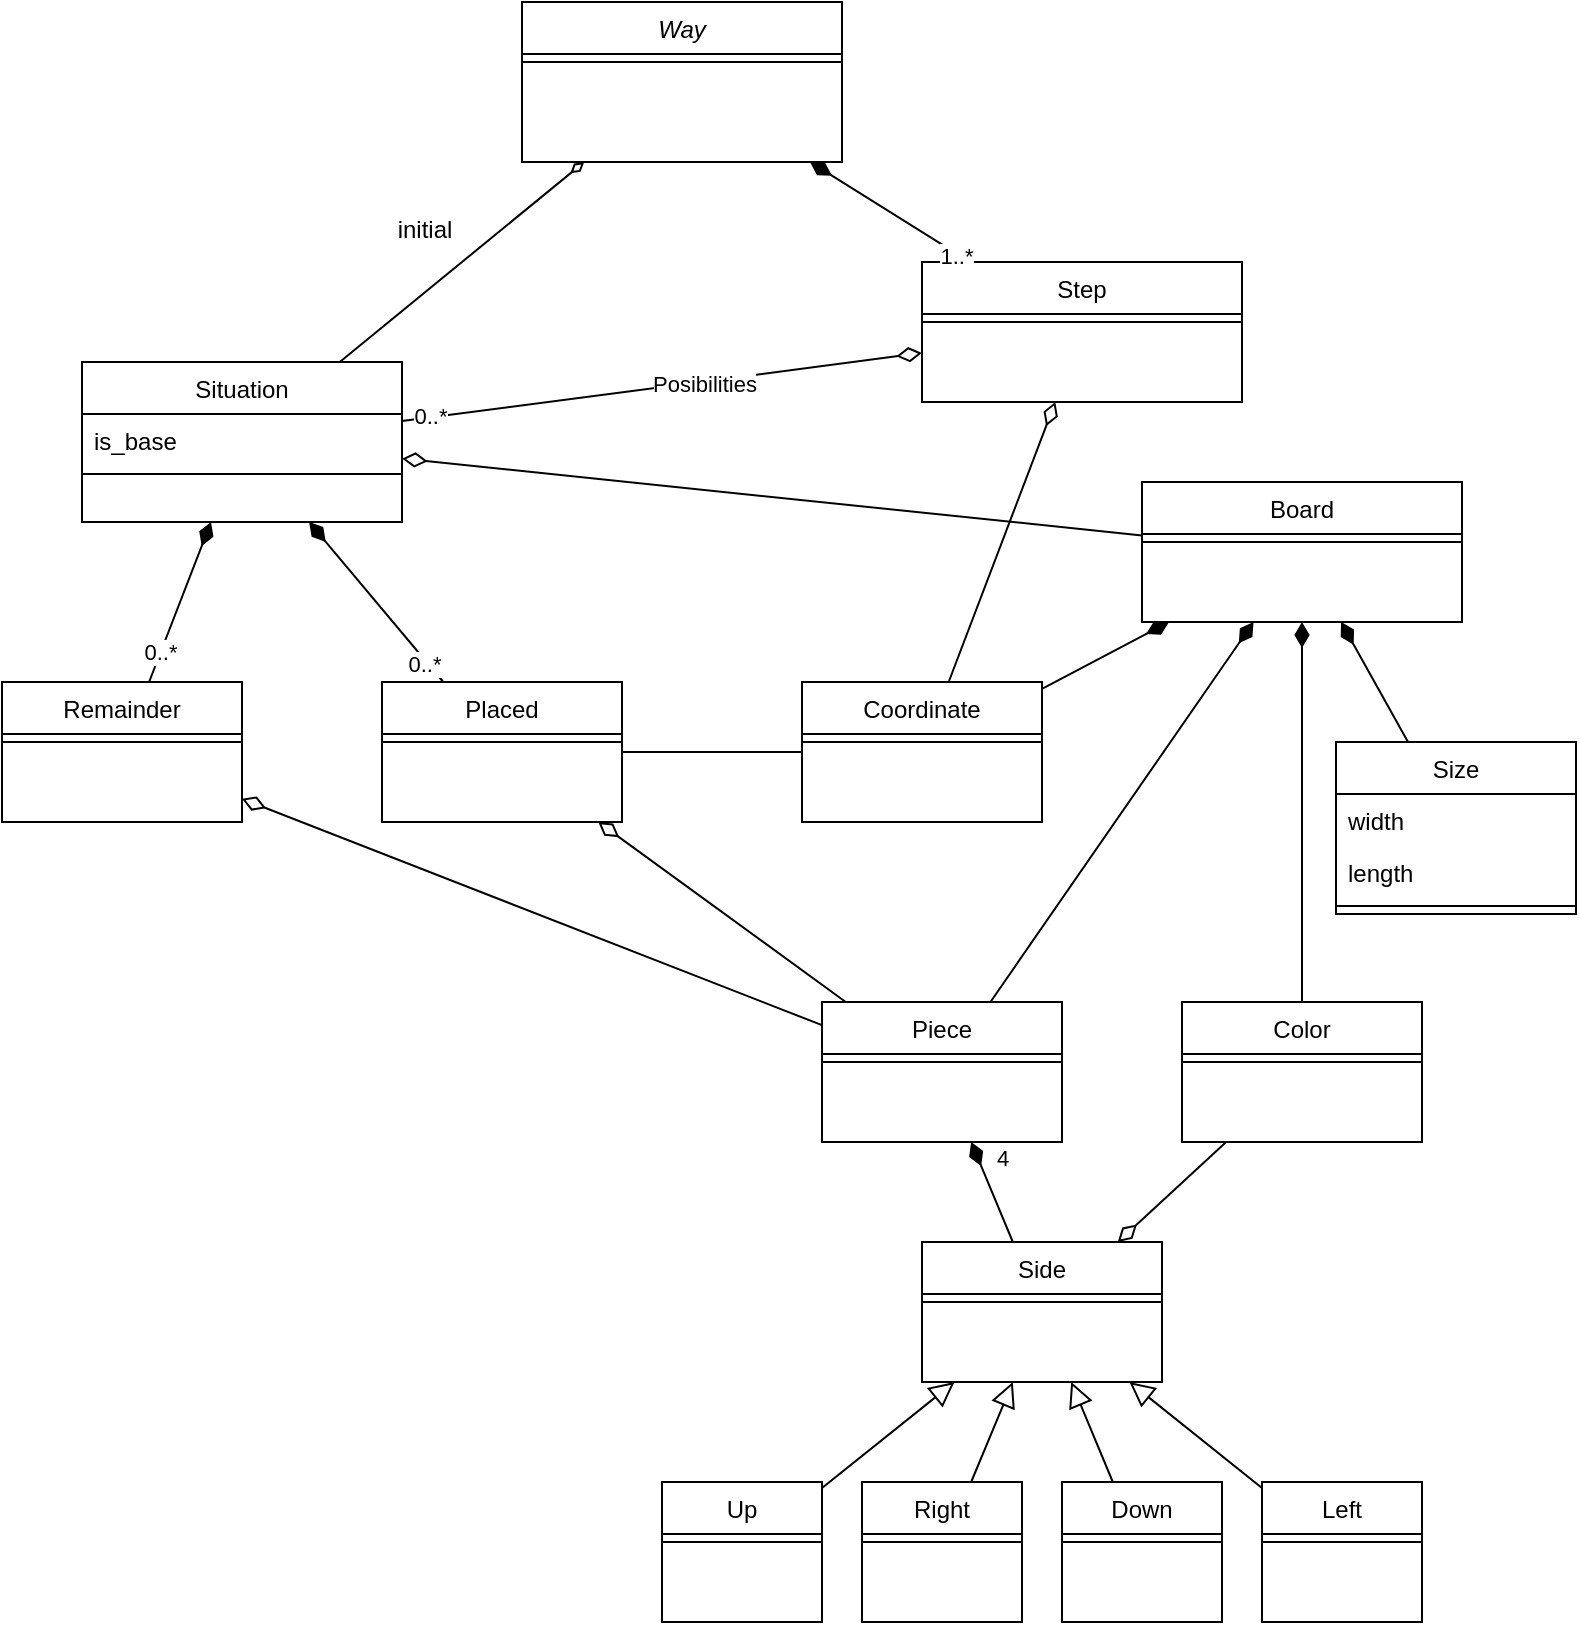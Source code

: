 <mxfile version="13.9.7" type="github">
  <diagram id="C5RBs43oDa-KdzZeNtuy" name="Page-1">
    <mxGraphModel dx="1038" dy="615" grid="1" gridSize="10" guides="1" tooltips="1" connect="1" arrows="1" fold="1" page="1" pageScale="1" pageWidth="827" pageHeight="1169" math="0" shadow="0">
      <root>
        <mxCell id="WIyWlLk6GJQsqaUBKTNV-0" />
        <mxCell id="WIyWlLk6GJQsqaUBKTNV-1" parent="WIyWlLk6GJQsqaUBKTNV-0" />
        <mxCell id="zkfFHV4jXpPFQw0GAbJ--0" value="Way" style="swimlane;fontStyle=2;align=center;verticalAlign=top;childLayout=stackLayout;horizontal=1;startSize=26;horizontalStack=0;resizeParent=1;resizeLast=0;collapsible=1;marginBottom=0;rounded=0;shadow=0;strokeWidth=1;" parent="WIyWlLk6GJQsqaUBKTNV-1" vertex="1">
          <mxGeometry x="300" y="20" width="160" height="80" as="geometry">
            <mxRectangle x="230" y="140" width="160" height="26" as="alternateBounds" />
          </mxGeometry>
        </mxCell>
        <mxCell id="zkfFHV4jXpPFQw0GAbJ--4" value="" style="line;html=1;strokeWidth=1;align=left;verticalAlign=middle;spacingTop=-1;spacingLeft=3;spacingRight=3;rotatable=0;labelPosition=right;points=[];portConstraint=eastwest;" parent="zkfFHV4jXpPFQw0GAbJ--0" vertex="1">
          <mxGeometry y="26" width="160" height="8" as="geometry" />
        </mxCell>
        <mxCell id="zkfFHV4jXpPFQw0GAbJ--6" value="Step" style="swimlane;fontStyle=0;align=center;verticalAlign=top;childLayout=stackLayout;horizontal=1;startSize=26;horizontalStack=0;resizeParent=1;resizeLast=0;collapsible=1;marginBottom=0;rounded=0;shadow=0;strokeWidth=1;" parent="WIyWlLk6GJQsqaUBKTNV-1" vertex="1">
          <mxGeometry x="500" y="150" width="160" height="70" as="geometry">
            <mxRectangle x="130" y="380" width="160" height="26" as="alternateBounds" />
          </mxGeometry>
        </mxCell>
        <mxCell id="zkfFHV4jXpPFQw0GAbJ--9" value="" style="line;html=1;strokeWidth=1;align=left;verticalAlign=middle;spacingTop=-1;spacingLeft=3;spacingRight=3;rotatable=0;labelPosition=right;points=[];portConstraint=eastwest;" parent="zkfFHV4jXpPFQw0GAbJ--6" vertex="1">
          <mxGeometry y="26" width="160" height="8" as="geometry" />
        </mxCell>
        <mxCell id="zkfFHV4jXpPFQw0GAbJ--12" value="" style="endArrow=diamondThin;endSize=10;endFill=1;shadow=0;strokeWidth=1;rounded=0;elbow=vertical;" parent="WIyWlLk6GJQsqaUBKTNV-1" source="zkfFHV4jXpPFQw0GAbJ--6" target="zkfFHV4jXpPFQw0GAbJ--0" edge="1">
          <mxGeometry width="160" relative="1" as="geometry">
            <mxPoint x="200" y="203" as="sourcePoint" />
            <mxPoint x="200" y="203" as="targetPoint" />
          </mxGeometry>
        </mxCell>
        <mxCell id="UcU_NWEzYsIXeKgtTVGA-0" value="1..*" style="edgeLabel;html=1;align=center;verticalAlign=middle;resizable=0;points=[];" vertex="1" connectable="0" parent="zkfFHV4jXpPFQw0GAbJ--12">
          <mxGeometry x="-0.817" relative="1" as="geometry">
            <mxPoint y="1" as="offset" />
          </mxGeometry>
        </mxCell>
        <mxCell id="zkfFHV4jXpPFQw0GAbJ--13" value="Board" style="swimlane;fontStyle=0;align=center;verticalAlign=top;childLayout=stackLayout;horizontal=1;startSize=26;horizontalStack=0;resizeParent=1;resizeLast=0;collapsible=1;marginBottom=0;rounded=0;shadow=0;strokeWidth=1;" parent="WIyWlLk6GJQsqaUBKTNV-1" vertex="1">
          <mxGeometry x="610" y="260" width="160" height="70" as="geometry">
            <mxRectangle x="340" y="380" width="170" height="26" as="alternateBounds" />
          </mxGeometry>
        </mxCell>
        <mxCell id="zkfFHV4jXpPFQw0GAbJ--15" value="" style="line;html=1;strokeWidth=1;align=left;verticalAlign=middle;spacingTop=-1;spacingLeft=3;spacingRight=3;rotatable=0;labelPosition=right;points=[];portConstraint=eastwest;" parent="zkfFHV4jXpPFQw0GAbJ--13" vertex="1">
          <mxGeometry y="26" width="160" height="8" as="geometry" />
        </mxCell>
        <mxCell id="zkfFHV4jXpPFQw0GAbJ--16" value="" style="endArrow=diamondThin;endSize=10;endFill=0;shadow=0;strokeWidth=1;rounded=0;elbow=vertical;" parent="WIyWlLk6GJQsqaUBKTNV-1" source="zkfFHV4jXpPFQw0GAbJ--13" target="zkfFHV4jXpPFQw0GAbJ--17" edge="1">
          <mxGeometry width="160" relative="1" as="geometry">
            <mxPoint x="210" y="373" as="sourcePoint" />
            <mxPoint x="310" y="271" as="targetPoint" />
          </mxGeometry>
        </mxCell>
        <mxCell id="zkfFHV4jXpPFQw0GAbJ--17" value="Situation" style="swimlane;fontStyle=0;align=center;verticalAlign=top;childLayout=stackLayout;horizontal=1;startSize=26;horizontalStack=0;resizeParent=1;resizeLast=0;collapsible=1;marginBottom=0;rounded=0;shadow=0;strokeWidth=1;" parent="WIyWlLk6GJQsqaUBKTNV-1" vertex="1">
          <mxGeometry x="80" y="200" width="160" height="80" as="geometry">
            <mxRectangle x="550" y="140" width="160" height="26" as="alternateBounds" />
          </mxGeometry>
        </mxCell>
        <mxCell id="zkfFHV4jXpPFQw0GAbJ--18" value="is_base" style="text;align=left;verticalAlign=top;spacingLeft=4;spacingRight=4;overflow=hidden;rotatable=0;points=[[0,0.5],[1,0.5]];portConstraint=eastwest;" parent="zkfFHV4jXpPFQw0GAbJ--17" vertex="1">
          <mxGeometry y="26" width="160" height="26" as="geometry" />
        </mxCell>
        <mxCell id="zkfFHV4jXpPFQw0GAbJ--23" value="" style="line;html=1;strokeWidth=1;align=left;verticalAlign=middle;spacingTop=-1;spacingLeft=3;spacingRight=3;rotatable=0;labelPosition=right;points=[];portConstraint=eastwest;" parent="zkfFHV4jXpPFQw0GAbJ--17" vertex="1">
          <mxGeometry y="52" width="160" height="8" as="geometry" />
        </mxCell>
        <mxCell id="zkfFHV4jXpPFQw0GAbJ--26" value="" style="endArrow=none;shadow=0;strokeWidth=1;rounded=0;endFill=0;elbow=vertical;startArrow=diamondThin;startFill=0;" parent="WIyWlLk6GJQsqaUBKTNV-1" source="zkfFHV4jXpPFQw0GAbJ--0" target="zkfFHV4jXpPFQw0GAbJ--17" edge="1">
          <mxGeometry x="0.5" y="41" relative="1" as="geometry">
            <mxPoint x="380" y="192" as="sourcePoint" />
            <mxPoint x="540" y="192" as="targetPoint" />
            <mxPoint x="-40" y="32" as="offset" />
          </mxGeometry>
        </mxCell>
        <mxCell id="zkfFHV4jXpPFQw0GAbJ--29" value="initial" style="text;html=1;resizable=0;points=[];;align=center;verticalAlign=middle;labelBackgroundColor=none;rounded=0;shadow=0;strokeWidth=1;fontSize=12;" parent="zkfFHV4jXpPFQw0GAbJ--26" vertex="1" connectable="0">
          <mxGeometry x="0.5" y="49" relative="1" as="geometry">
            <mxPoint x="-20" y="-79.3" as="offset" />
          </mxGeometry>
        </mxCell>
        <mxCell id="UcU_NWEzYsIXeKgtTVGA-1" value="" style="endArrow=diamondThin;endSize=10;endFill=0;shadow=0;strokeWidth=1;rounded=0;elbow=vertical;" edge="1" parent="WIyWlLk6GJQsqaUBKTNV-1" source="zkfFHV4jXpPFQw0GAbJ--17" target="zkfFHV4jXpPFQw0GAbJ--6">
          <mxGeometry width="160" relative="1" as="geometry">
            <mxPoint x="442" y="360" as="sourcePoint" />
            <mxPoint x="533.429" y="260" as="targetPoint" />
          </mxGeometry>
        </mxCell>
        <mxCell id="UcU_NWEzYsIXeKgtTVGA-2" value="Posibilities" style="edgeLabel;html=1;align=center;verticalAlign=middle;resizable=0;points=[];" vertex="1" connectable="0" parent="UcU_NWEzYsIXeKgtTVGA-1">
          <mxGeometry x="0.154" y="-1" relative="1" as="geometry">
            <mxPoint as="offset" />
          </mxGeometry>
        </mxCell>
        <mxCell id="UcU_NWEzYsIXeKgtTVGA-4" value="0..*" style="edgeLabel;html=1;align=center;verticalAlign=middle;resizable=0;points=[];" vertex="1" connectable="0" parent="UcU_NWEzYsIXeKgtTVGA-1">
          <mxGeometry x="-0.891" y="1" relative="1" as="geometry">
            <mxPoint as="offset" />
          </mxGeometry>
        </mxCell>
        <mxCell id="UcU_NWEzYsIXeKgtTVGA-5" value="Piece" style="swimlane;fontStyle=0;align=center;verticalAlign=top;childLayout=stackLayout;horizontal=1;startSize=26;horizontalStack=0;resizeParent=1;resizeLast=0;collapsible=1;marginBottom=0;rounded=0;shadow=0;strokeWidth=1;" vertex="1" parent="WIyWlLk6GJQsqaUBKTNV-1">
          <mxGeometry x="450" y="520" width="120" height="70" as="geometry">
            <mxRectangle x="340" y="380" width="170" height="26" as="alternateBounds" />
          </mxGeometry>
        </mxCell>
        <mxCell id="UcU_NWEzYsIXeKgtTVGA-6" value="" style="line;html=1;strokeWidth=1;align=left;verticalAlign=middle;spacingTop=-1;spacingLeft=3;spacingRight=3;rotatable=0;labelPosition=right;points=[];portConstraint=eastwest;" vertex="1" parent="UcU_NWEzYsIXeKgtTVGA-5">
          <mxGeometry y="26" width="120" height="8" as="geometry" />
        </mxCell>
        <mxCell id="UcU_NWEzYsIXeKgtTVGA-7" value="Color" style="swimlane;fontStyle=0;align=center;verticalAlign=top;childLayout=stackLayout;horizontal=1;startSize=26;horizontalStack=0;resizeParent=1;resizeLast=0;collapsible=1;marginBottom=0;rounded=0;shadow=0;strokeWidth=1;" vertex="1" parent="WIyWlLk6GJQsqaUBKTNV-1">
          <mxGeometry x="630" y="520" width="120" height="70" as="geometry">
            <mxRectangle x="340" y="380" width="170" height="26" as="alternateBounds" />
          </mxGeometry>
        </mxCell>
        <mxCell id="UcU_NWEzYsIXeKgtTVGA-8" value="" style="line;html=1;strokeWidth=1;align=left;verticalAlign=middle;spacingTop=-1;spacingLeft=3;spacingRight=3;rotatable=0;labelPosition=right;points=[];portConstraint=eastwest;" vertex="1" parent="UcU_NWEzYsIXeKgtTVGA-7">
          <mxGeometry y="26" width="120" height="8" as="geometry" />
        </mxCell>
        <mxCell id="UcU_NWEzYsIXeKgtTVGA-9" value="Coordinate" style="swimlane;fontStyle=0;align=center;verticalAlign=top;childLayout=stackLayout;horizontal=1;startSize=26;horizontalStack=0;resizeParent=1;resizeLast=0;collapsible=1;marginBottom=0;rounded=0;shadow=0;strokeWidth=1;" vertex="1" parent="WIyWlLk6GJQsqaUBKTNV-1">
          <mxGeometry x="440" y="360" width="120" height="70" as="geometry">
            <mxRectangle x="340" y="380" width="170" height="26" as="alternateBounds" />
          </mxGeometry>
        </mxCell>
        <mxCell id="UcU_NWEzYsIXeKgtTVGA-10" value="" style="line;html=1;strokeWidth=1;align=left;verticalAlign=middle;spacingTop=-1;spacingLeft=3;spacingRight=3;rotatable=0;labelPosition=right;points=[];portConstraint=eastwest;" vertex="1" parent="UcU_NWEzYsIXeKgtTVGA-9">
          <mxGeometry y="26" width="120" height="8" as="geometry" />
        </mxCell>
        <mxCell id="UcU_NWEzYsIXeKgtTVGA-11" value="" style="endArrow=diamondThin;endSize=10;endFill=1;shadow=0;strokeWidth=1;rounded=0;elbow=vertical;" edge="1" parent="WIyWlLk6GJQsqaUBKTNV-1" source="UcU_NWEzYsIXeKgtTVGA-5" target="zkfFHV4jXpPFQw0GAbJ--13">
          <mxGeometry width="160" relative="1" as="geometry">
            <mxPoint x="626" y="360" as="sourcePoint" />
            <mxPoint x="586" y="260" as="targetPoint" />
          </mxGeometry>
        </mxCell>
        <mxCell id="UcU_NWEzYsIXeKgtTVGA-12" value="" style="endArrow=diamondThin;endSize=10;endFill=1;shadow=0;strokeWidth=1;rounded=0;elbow=vertical;" edge="1" parent="WIyWlLk6GJQsqaUBKTNV-1" source="UcU_NWEzYsIXeKgtTVGA-9" target="zkfFHV4jXpPFQw0GAbJ--13">
          <mxGeometry width="160" relative="1" as="geometry">
            <mxPoint x="640" y="515" as="sourcePoint" />
            <mxPoint x="640" y="430" as="targetPoint" />
          </mxGeometry>
        </mxCell>
        <mxCell id="UcU_NWEzYsIXeKgtTVGA-13" value="" style="endArrow=diamondThin;endSize=10;endFill=1;shadow=0;strokeWidth=1;rounded=0;elbow=vertical;" edge="1" parent="WIyWlLk6GJQsqaUBKTNV-1" source="UcU_NWEzYsIXeKgtTVGA-7" target="zkfFHV4jXpPFQw0GAbJ--13">
          <mxGeometry width="160" relative="1" as="geometry">
            <mxPoint x="470" y="515" as="sourcePoint" />
            <mxPoint x="640" y="430" as="targetPoint" />
          </mxGeometry>
        </mxCell>
        <mxCell id="UcU_NWEzYsIXeKgtTVGA-14" value="" style="endArrow=diamondThin;endSize=10;endFill=0;shadow=0;strokeWidth=1;rounded=0;elbow=vertical;" edge="1" parent="WIyWlLk6GJQsqaUBKTNV-1" source="UcU_NWEzYsIXeKgtTVGA-9" target="zkfFHV4jXpPFQw0GAbJ--6">
          <mxGeometry width="160" relative="1" as="geometry">
            <mxPoint x="615.517" y="330" as="sourcePoint" />
            <mxPoint x="586.552" y="260" as="targetPoint" />
          </mxGeometry>
        </mxCell>
        <mxCell id="UcU_NWEzYsIXeKgtTVGA-15" value="Side" style="swimlane;fontStyle=0;align=center;verticalAlign=top;childLayout=stackLayout;horizontal=1;startSize=26;horizontalStack=0;resizeParent=1;resizeLast=0;collapsible=1;marginBottom=0;rounded=0;shadow=0;strokeWidth=1;" vertex="1" parent="WIyWlLk6GJQsqaUBKTNV-1">
          <mxGeometry x="500" y="640" width="120" height="70" as="geometry">
            <mxRectangle x="340" y="380" width="170" height="26" as="alternateBounds" />
          </mxGeometry>
        </mxCell>
        <mxCell id="UcU_NWEzYsIXeKgtTVGA-16" value="" style="line;html=1;strokeWidth=1;align=left;verticalAlign=middle;spacingTop=-1;spacingLeft=3;spacingRight=3;rotatable=0;labelPosition=right;points=[];portConstraint=eastwest;" vertex="1" parent="UcU_NWEzYsIXeKgtTVGA-15">
          <mxGeometry y="26" width="120" height="8" as="geometry" />
        </mxCell>
        <mxCell id="UcU_NWEzYsIXeKgtTVGA-17" value="" style="endArrow=diamondThin;endSize=10;endFill=1;shadow=0;strokeWidth=1;rounded=0;elbow=vertical;" edge="1" parent="WIyWlLk6GJQsqaUBKTNV-1" source="UcU_NWEzYsIXeKgtTVGA-15" target="UcU_NWEzYsIXeKgtTVGA-5">
          <mxGeometry width="160" relative="1" as="geometry">
            <mxPoint x="649.737" y="520" as="sourcePoint" />
            <mxPoint x="580.263" y="400" as="targetPoint" />
          </mxGeometry>
        </mxCell>
        <mxCell id="UcU_NWEzYsIXeKgtTVGA-31" value="4" style="edgeLabel;html=1;align=center;verticalAlign=middle;resizable=0;points=[];" vertex="1" connectable="0" parent="UcU_NWEzYsIXeKgtTVGA-17">
          <mxGeometry x="0.621" y="-4" relative="1" as="geometry">
            <mxPoint x="7.8" as="offset" />
          </mxGeometry>
        </mxCell>
        <mxCell id="UcU_NWEzYsIXeKgtTVGA-18" value="" style="endArrow=diamondThin;endSize=10;endFill=0;shadow=0;strokeWidth=1;rounded=0;elbow=vertical;" edge="1" parent="WIyWlLk6GJQsqaUBKTNV-1" source="UcU_NWEzYsIXeKgtTVGA-7" target="UcU_NWEzYsIXeKgtTVGA-15">
          <mxGeometry width="160" relative="1" as="geometry">
            <mxPoint x="519.211" y="520" as="sourcePoint" />
            <mxPoint x="550.789" y="400" as="targetPoint" />
          </mxGeometry>
        </mxCell>
        <mxCell id="UcU_NWEzYsIXeKgtTVGA-19" value="Up" style="swimlane;fontStyle=0;align=center;verticalAlign=top;childLayout=stackLayout;horizontal=1;startSize=26;horizontalStack=0;resizeParent=1;resizeLast=0;collapsible=1;marginBottom=0;rounded=0;shadow=0;strokeWidth=1;" vertex="1" parent="WIyWlLk6GJQsqaUBKTNV-1">
          <mxGeometry x="370" y="760" width="80" height="70" as="geometry">
            <mxRectangle x="340" y="380" width="170" height="26" as="alternateBounds" />
          </mxGeometry>
        </mxCell>
        <mxCell id="UcU_NWEzYsIXeKgtTVGA-20" value="" style="line;html=1;strokeWidth=1;align=left;verticalAlign=middle;spacingTop=-1;spacingLeft=3;spacingRight=3;rotatable=0;labelPosition=right;points=[];portConstraint=eastwest;" vertex="1" parent="UcU_NWEzYsIXeKgtTVGA-19">
          <mxGeometry y="26" width="80" height="8" as="geometry" />
        </mxCell>
        <mxCell id="UcU_NWEzYsIXeKgtTVGA-21" value="" style="endArrow=block;endSize=10;endFill=0;shadow=0;strokeWidth=1;rounded=0;elbow=vertical;" edge="1" parent="WIyWlLk6GJQsqaUBKTNV-1" source="UcU_NWEzYsIXeKgtTVGA-19" target="UcU_NWEzYsIXeKgtTVGA-15">
          <mxGeometry width="160" relative="1" as="geometry">
            <mxPoint x="527.5" y="590" as="sourcePoint" />
            <mxPoint x="552.5" y="640" as="targetPoint" />
          </mxGeometry>
        </mxCell>
        <mxCell id="UcU_NWEzYsIXeKgtTVGA-22" value="Right" style="swimlane;fontStyle=0;align=center;verticalAlign=top;childLayout=stackLayout;horizontal=1;startSize=26;horizontalStack=0;resizeParent=1;resizeLast=0;collapsible=1;marginBottom=0;rounded=0;shadow=0;strokeWidth=1;" vertex="1" parent="WIyWlLk6GJQsqaUBKTNV-1">
          <mxGeometry x="470" y="760" width="80" height="70" as="geometry">
            <mxRectangle x="340" y="380" width="170" height="26" as="alternateBounds" />
          </mxGeometry>
        </mxCell>
        <mxCell id="UcU_NWEzYsIXeKgtTVGA-23" value="" style="line;html=1;strokeWidth=1;align=left;verticalAlign=middle;spacingTop=-1;spacingLeft=3;spacingRight=3;rotatable=0;labelPosition=right;points=[];portConstraint=eastwest;" vertex="1" parent="UcU_NWEzYsIXeKgtTVGA-22">
          <mxGeometry y="26" width="80" height="8" as="geometry" />
        </mxCell>
        <mxCell id="UcU_NWEzYsIXeKgtTVGA-24" value="Down" style="swimlane;fontStyle=0;align=center;verticalAlign=top;childLayout=stackLayout;horizontal=1;startSize=26;horizontalStack=0;resizeParent=1;resizeLast=0;collapsible=1;marginBottom=0;rounded=0;shadow=0;strokeWidth=1;" vertex="1" parent="WIyWlLk6GJQsqaUBKTNV-1">
          <mxGeometry x="570" y="760" width="80" height="70" as="geometry">
            <mxRectangle x="340" y="380" width="170" height="26" as="alternateBounds" />
          </mxGeometry>
        </mxCell>
        <mxCell id="UcU_NWEzYsIXeKgtTVGA-25" value="" style="line;html=1;strokeWidth=1;align=left;verticalAlign=middle;spacingTop=-1;spacingLeft=3;spacingRight=3;rotatable=0;labelPosition=right;points=[];portConstraint=eastwest;" vertex="1" parent="UcU_NWEzYsIXeKgtTVGA-24">
          <mxGeometry y="26" width="80" height="8" as="geometry" />
        </mxCell>
        <mxCell id="UcU_NWEzYsIXeKgtTVGA-26" value="Left" style="swimlane;fontStyle=0;align=center;verticalAlign=top;childLayout=stackLayout;horizontal=1;startSize=26;horizontalStack=0;resizeParent=1;resizeLast=0;collapsible=1;marginBottom=0;rounded=0;shadow=0;strokeWidth=1;" vertex="1" parent="WIyWlLk6GJQsqaUBKTNV-1">
          <mxGeometry x="670" y="760" width="80" height="70" as="geometry">
            <mxRectangle x="340" y="380" width="170" height="26" as="alternateBounds" />
          </mxGeometry>
        </mxCell>
        <mxCell id="UcU_NWEzYsIXeKgtTVGA-27" value="" style="line;html=1;strokeWidth=1;align=left;verticalAlign=middle;spacingTop=-1;spacingLeft=3;spacingRight=3;rotatable=0;labelPosition=right;points=[];portConstraint=eastwest;" vertex="1" parent="UcU_NWEzYsIXeKgtTVGA-26">
          <mxGeometry y="26" width="80" height="8" as="geometry" />
        </mxCell>
        <mxCell id="UcU_NWEzYsIXeKgtTVGA-28" value="" style="endArrow=block;endSize=10;endFill=0;shadow=0;strokeWidth=1;rounded=0;elbow=vertical;" edge="1" parent="WIyWlLk6GJQsqaUBKTNV-1" source="UcU_NWEzYsIXeKgtTVGA-22" target="UcU_NWEzYsIXeKgtTVGA-15">
          <mxGeometry width="160" relative="1" as="geometry">
            <mxPoint x="410" y="771" as="sourcePoint" />
            <mxPoint x="511.667" y="710" as="targetPoint" />
          </mxGeometry>
        </mxCell>
        <mxCell id="UcU_NWEzYsIXeKgtTVGA-29" value="" style="endArrow=block;endSize=10;endFill=0;shadow=0;strokeWidth=1;rounded=0;elbow=vertical;" edge="1" parent="WIyWlLk6GJQsqaUBKTNV-1" source="UcU_NWEzYsIXeKgtTVGA-24" target="UcU_NWEzYsIXeKgtTVGA-15">
          <mxGeometry width="160" relative="1" as="geometry">
            <mxPoint x="498.922" y="760" as="sourcePoint" />
            <mxPoint x="511.667" y="710" as="targetPoint" />
          </mxGeometry>
        </mxCell>
        <mxCell id="UcU_NWEzYsIXeKgtTVGA-30" value="" style="endArrow=block;endSize=10;endFill=0;shadow=0;strokeWidth=1;rounded=0;elbow=vertical;" edge="1" parent="WIyWlLk6GJQsqaUBKTNV-1" source="UcU_NWEzYsIXeKgtTVGA-26" target="UcU_NWEzYsIXeKgtTVGA-15">
          <mxGeometry width="160" relative="1" as="geometry">
            <mxPoint x="567.456" y="770" as="sourcePoint" />
            <mxPoint x="511.667" y="710" as="targetPoint" />
          </mxGeometry>
        </mxCell>
        <mxCell id="UcU_NWEzYsIXeKgtTVGA-32" value="Placed" style="swimlane;fontStyle=0;align=center;verticalAlign=top;childLayout=stackLayout;horizontal=1;startSize=26;horizontalStack=0;resizeParent=1;resizeLast=0;collapsible=1;marginBottom=0;rounded=0;shadow=0;strokeWidth=1;" vertex="1" parent="WIyWlLk6GJQsqaUBKTNV-1">
          <mxGeometry x="230" y="360" width="120" height="70" as="geometry">
            <mxRectangle x="340" y="380" width="170" height="26" as="alternateBounds" />
          </mxGeometry>
        </mxCell>
        <mxCell id="UcU_NWEzYsIXeKgtTVGA-33" value="" style="line;html=1;strokeWidth=1;align=left;verticalAlign=middle;spacingTop=-1;spacingLeft=3;spacingRight=3;rotatable=0;labelPosition=right;points=[];portConstraint=eastwest;" vertex="1" parent="UcU_NWEzYsIXeKgtTVGA-32">
          <mxGeometry y="26" width="120" height="8" as="geometry" />
        </mxCell>
        <mxCell id="UcU_NWEzYsIXeKgtTVGA-34" value="Remainder" style="swimlane;fontStyle=0;align=center;verticalAlign=top;childLayout=stackLayout;horizontal=1;startSize=26;horizontalStack=0;resizeParent=1;resizeLast=0;collapsible=1;marginBottom=0;rounded=0;shadow=0;strokeWidth=1;" vertex="1" parent="WIyWlLk6GJQsqaUBKTNV-1">
          <mxGeometry x="40" y="360" width="120" height="70" as="geometry">
            <mxRectangle x="340" y="380" width="170" height="26" as="alternateBounds" />
          </mxGeometry>
        </mxCell>
        <mxCell id="UcU_NWEzYsIXeKgtTVGA-35" value="" style="line;html=1;strokeWidth=1;align=left;verticalAlign=middle;spacingTop=-1;spacingLeft=3;spacingRight=3;rotatable=0;labelPosition=right;points=[];portConstraint=eastwest;" vertex="1" parent="UcU_NWEzYsIXeKgtTVGA-34">
          <mxGeometry y="26" width="120" height="8" as="geometry" />
        </mxCell>
        <mxCell id="UcU_NWEzYsIXeKgtTVGA-36" value="" style="endArrow=diamondThin;endSize=10;endFill=1;shadow=0;strokeWidth=1;rounded=0;elbow=vertical;" edge="1" parent="WIyWlLk6GJQsqaUBKTNV-1" source="UcU_NWEzYsIXeKgtTVGA-32" target="zkfFHV4jXpPFQw0GAbJ--17">
          <mxGeometry width="160" relative="1" as="geometry">
            <mxPoint x="426.053" y="520" as="sourcePoint" />
            <mxPoint x="583.947" y="400" as="targetPoint" />
          </mxGeometry>
        </mxCell>
        <mxCell id="UcU_NWEzYsIXeKgtTVGA-38" value="0..*" style="edgeLabel;html=1;align=center;verticalAlign=middle;resizable=0;points=[];" vertex="1" connectable="0" parent="UcU_NWEzYsIXeKgtTVGA-36">
          <mxGeometry x="-0.74" y="2" relative="1" as="geometry">
            <mxPoint as="offset" />
          </mxGeometry>
        </mxCell>
        <mxCell id="UcU_NWEzYsIXeKgtTVGA-37" value="" style="endArrow=diamondThin;endSize=10;endFill=1;shadow=0;strokeWidth=1;rounded=0;elbow=vertical;" edge="1" parent="WIyWlLk6GJQsqaUBKTNV-1" source="UcU_NWEzYsIXeKgtTVGA-34" target="zkfFHV4jXpPFQw0GAbJ--17">
          <mxGeometry width="160" relative="1" as="geometry">
            <mxPoint x="118.261" y="360" as="sourcePoint" />
            <mxPoint x="139.13" y="320" as="targetPoint" />
          </mxGeometry>
        </mxCell>
        <mxCell id="UcU_NWEzYsIXeKgtTVGA-42" value="0..*" style="edgeLabel;html=1;align=center;verticalAlign=middle;resizable=0;points=[];" vertex="1" connectable="0" parent="UcU_NWEzYsIXeKgtTVGA-37">
          <mxGeometry x="-0.617" y="1" relative="1" as="geometry">
            <mxPoint as="offset" />
          </mxGeometry>
        </mxCell>
        <mxCell id="UcU_NWEzYsIXeKgtTVGA-43" value="" style="endArrow=diamondThin;endSize=10;endFill=0;shadow=0;strokeWidth=1;rounded=0;elbow=vertical;" edge="1" parent="WIyWlLk6GJQsqaUBKTNV-1" source="UcU_NWEzYsIXeKgtTVGA-5" target="UcU_NWEzYsIXeKgtTVGA-34">
          <mxGeometry width="160" relative="1" as="geometry">
            <mxPoint x="719.737" y="520" as="sourcePoint" />
            <mxPoint x="650.263" y="400" as="targetPoint" />
          </mxGeometry>
        </mxCell>
        <mxCell id="UcU_NWEzYsIXeKgtTVGA-44" value="" style="endArrow=diamondThin;endSize=10;endFill=0;shadow=0;strokeWidth=1;rounded=0;elbow=vertical;" edge="1" parent="WIyWlLk6GJQsqaUBKTNV-1" source="UcU_NWEzYsIXeKgtTVGA-5" target="UcU_NWEzYsIXeKgtTVGA-32">
          <mxGeometry width="160" relative="1" as="geometry">
            <mxPoint x="680" y="535" as="sourcePoint" />
            <mxPoint x="320" y="415" as="targetPoint" />
          </mxGeometry>
        </mxCell>
        <mxCell id="UcU_NWEzYsIXeKgtTVGA-45" value="" style="endArrow=none;endSize=10;endFill=0;shadow=0;strokeWidth=1;rounded=0;elbow=vertical;" edge="1" parent="WIyWlLk6GJQsqaUBKTNV-1" source="UcU_NWEzYsIXeKgtTVGA-9" target="UcU_NWEzYsIXeKgtTVGA-32">
          <mxGeometry width="160" relative="1" as="geometry">
            <mxPoint x="520" y="521.897" as="sourcePoint" />
            <mxPoint x="350" y="428.103" as="targetPoint" />
          </mxGeometry>
        </mxCell>
        <mxCell id="UcU_NWEzYsIXeKgtTVGA-50" value="Size" style="swimlane;fontStyle=0;align=center;verticalAlign=top;childLayout=stackLayout;horizontal=1;startSize=26;horizontalStack=0;resizeParent=1;resizeLast=0;collapsible=1;marginBottom=0;rounded=0;shadow=0;strokeWidth=1;" vertex="1" parent="WIyWlLk6GJQsqaUBKTNV-1">
          <mxGeometry x="707" y="390" width="120" height="86" as="geometry">
            <mxRectangle x="340" y="380" width="170" height="26" as="alternateBounds" />
          </mxGeometry>
        </mxCell>
        <mxCell id="UcU_NWEzYsIXeKgtTVGA-53" value="width&#xa;" style="text;align=left;verticalAlign=top;spacingLeft=4;spacingRight=4;overflow=hidden;rotatable=0;points=[[0,0.5],[1,0.5]];portConstraint=eastwest;" vertex="1" parent="UcU_NWEzYsIXeKgtTVGA-50">
          <mxGeometry y="26" width="120" height="26" as="geometry" />
        </mxCell>
        <mxCell id="UcU_NWEzYsIXeKgtTVGA-54" value="length" style="text;align=left;verticalAlign=top;spacingLeft=4;spacingRight=4;overflow=hidden;rotatable=0;points=[[0,0.5],[1,0.5]];portConstraint=eastwest;" vertex="1" parent="UcU_NWEzYsIXeKgtTVGA-50">
          <mxGeometry y="52" width="120" height="26" as="geometry" />
        </mxCell>
        <mxCell id="UcU_NWEzYsIXeKgtTVGA-51" value="" style="line;html=1;strokeWidth=1;align=left;verticalAlign=middle;spacingTop=-1;spacingLeft=3;spacingRight=3;rotatable=0;labelPosition=right;points=[];portConstraint=eastwest;" vertex="1" parent="UcU_NWEzYsIXeKgtTVGA-50">
          <mxGeometry y="78" width="120" height="8" as="geometry" />
        </mxCell>
        <mxCell id="UcU_NWEzYsIXeKgtTVGA-52" value="" style="endArrow=diamondThin;endSize=10;endFill=1;shadow=0;strokeWidth=1;rounded=0;elbow=vertical;" edge="1" parent="WIyWlLk6GJQsqaUBKTNV-1" source="UcU_NWEzYsIXeKgtTVGA-50" target="zkfFHV4jXpPFQw0GAbJ--13">
          <mxGeometry width="160" relative="1" as="geometry">
            <mxPoint x="690" y="520" as="sourcePoint" />
            <mxPoint x="690" y="330" as="targetPoint" />
          </mxGeometry>
        </mxCell>
      </root>
    </mxGraphModel>
  </diagram>
</mxfile>
